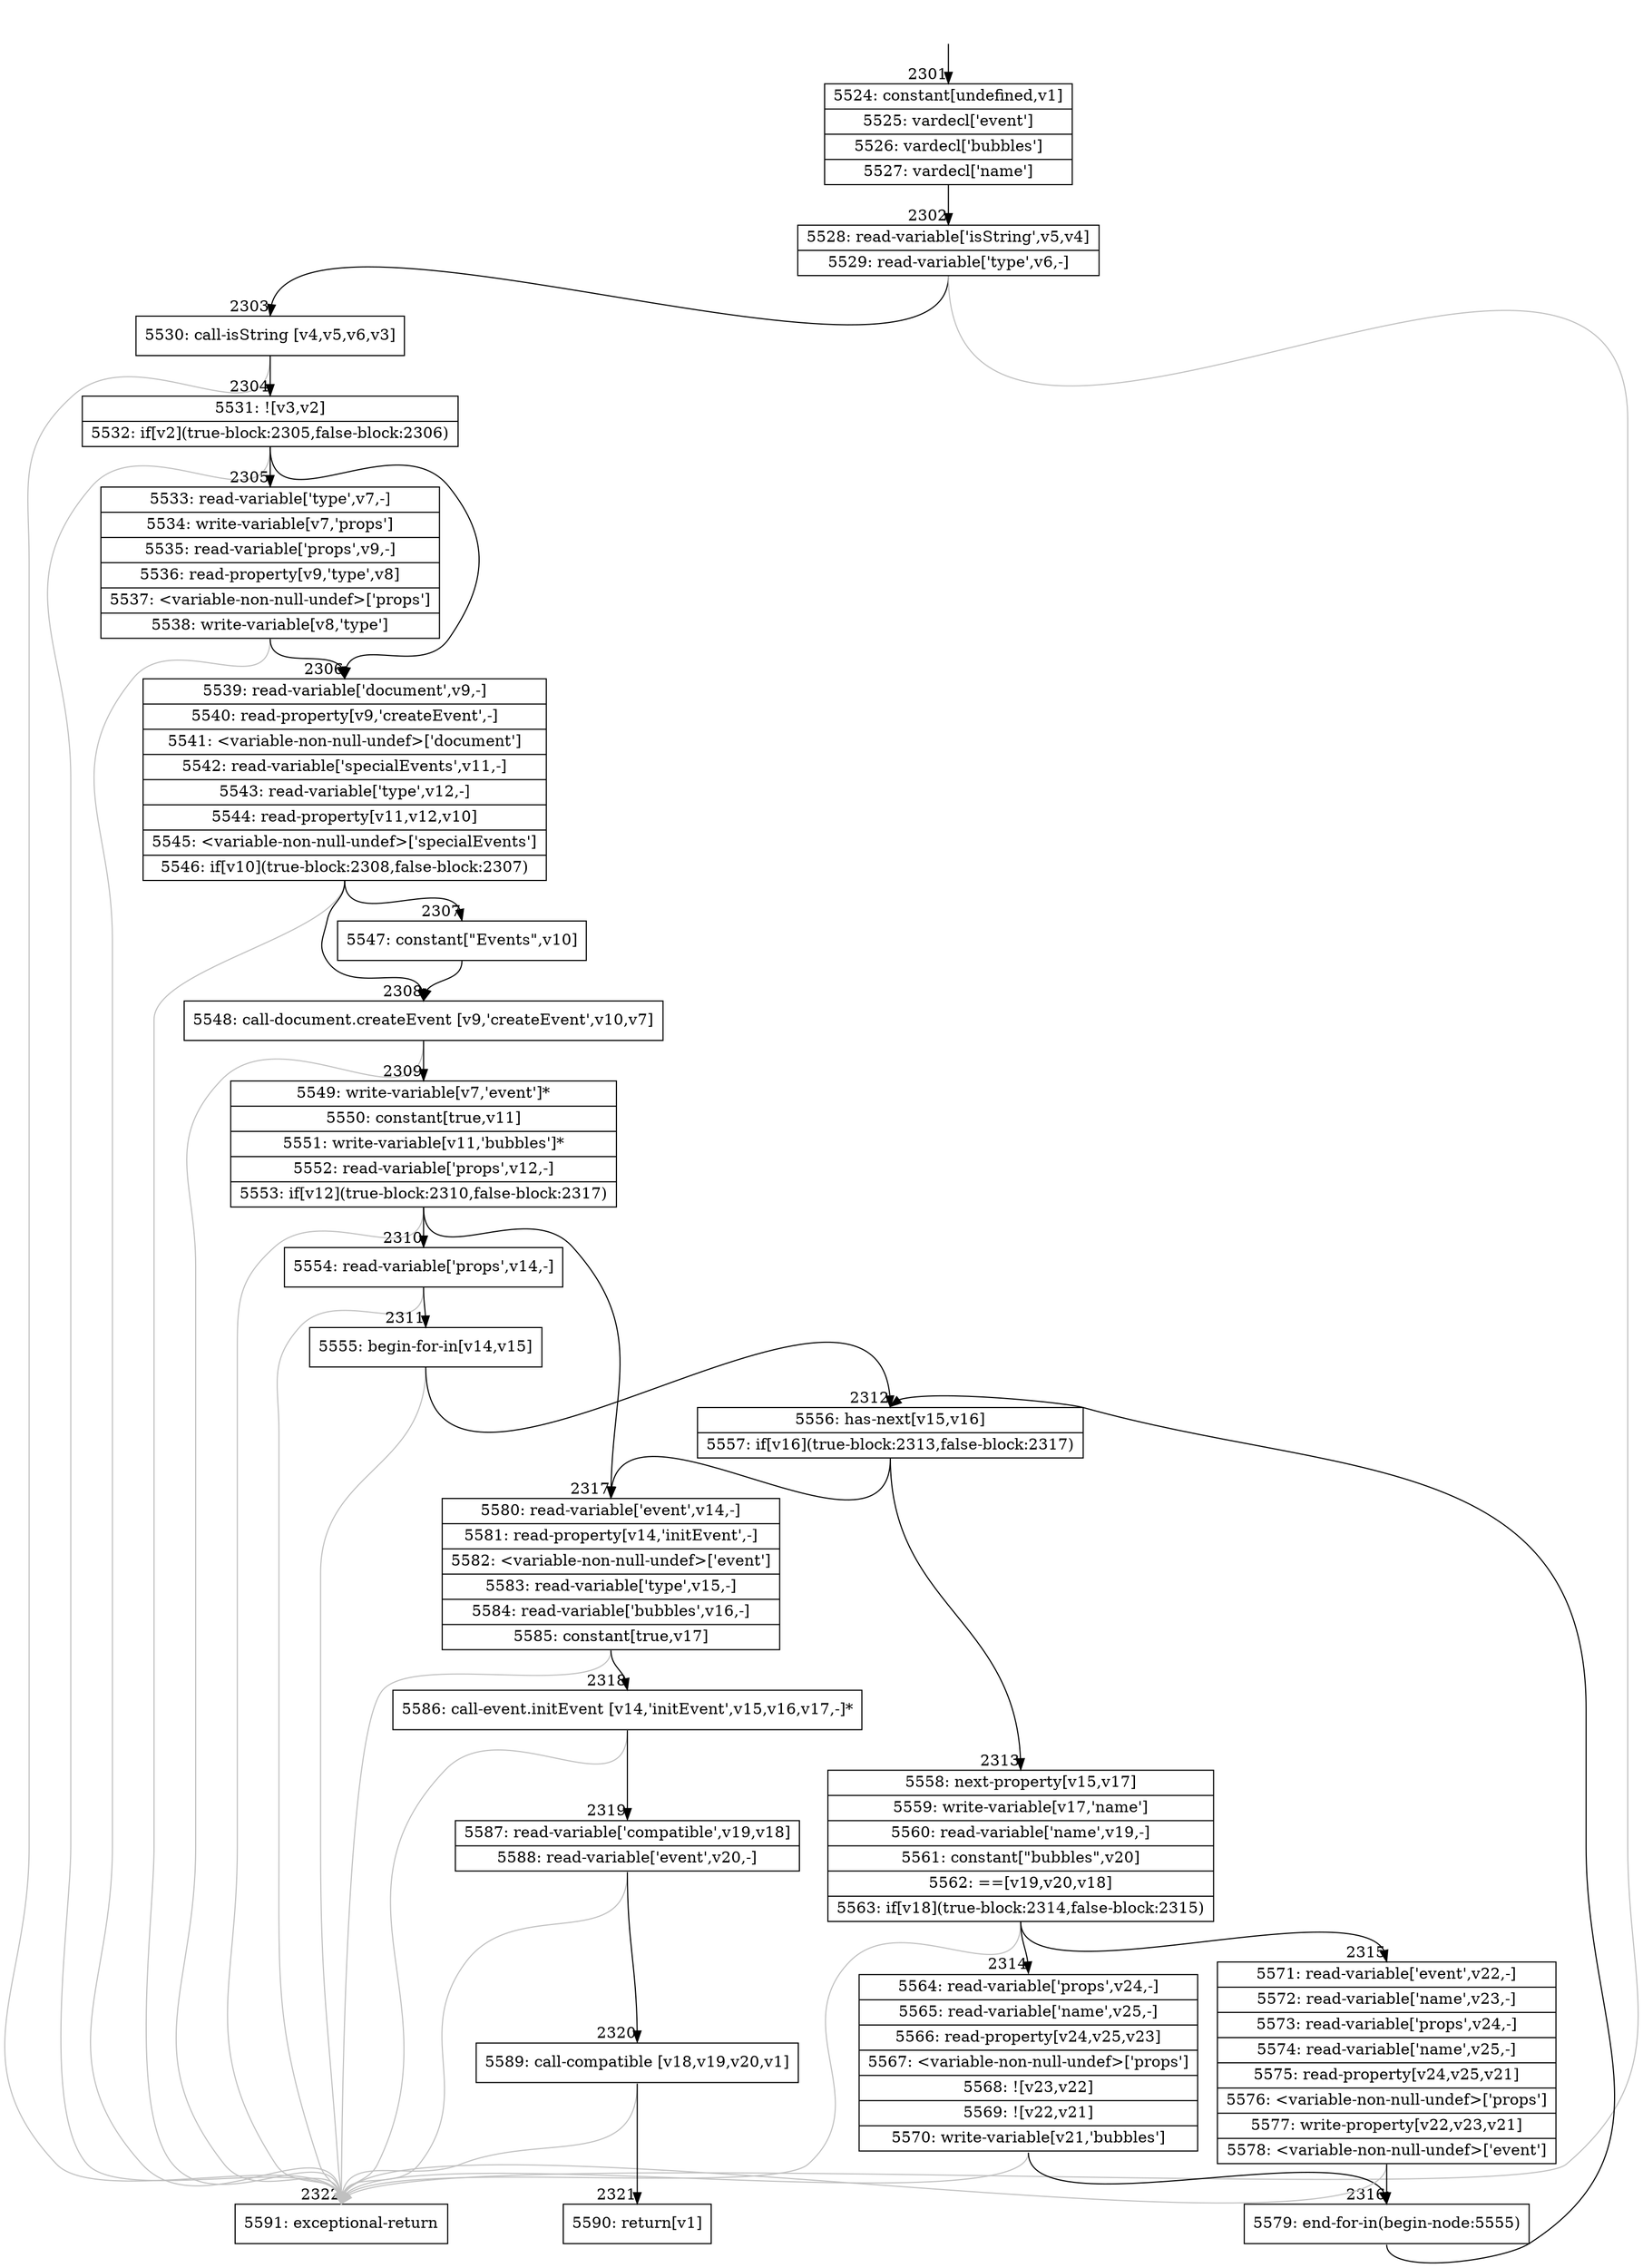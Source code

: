digraph {
rankdir="TD"
BB_entry210[shape=none,label=""];
BB_entry210 -> BB2301 [tailport=s, headport=n, headlabel="    2301"]
BB2301 [shape=record label="{5524: constant[undefined,v1]|5525: vardecl['event']|5526: vardecl['bubbles']|5527: vardecl['name']}" ] 
BB2301 -> BB2302 [tailport=s, headport=n, headlabel="      2302"]
BB2302 [shape=record label="{5528: read-variable['isString',v5,v4]|5529: read-variable['type',v6,-]}" ] 
BB2302 -> BB2303 [tailport=s, headport=n, headlabel="      2303"]
BB2302 -> BB2322 [tailport=s, headport=n, color=gray, headlabel="      2322"]
BB2303 [shape=record label="{5530: call-isString [v4,v5,v6,v3]}" ] 
BB2303 -> BB2304 [tailport=s, headport=n, headlabel="      2304"]
BB2303 -> BB2322 [tailport=s, headport=n, color=gray]
BB2304 [shape=record label="{5531: ![v3,v2]|5532: if[v2](true-block:2305,false-block:2306)}" ] 
BB2304 -> BB2305 [tailport=s, headport=n, headlabel="      2305"]
BB2304 -> BB2306 [tailport=s, headport=n, headlabel="      2306"]
BB2304 -> BB2322 [tailport=s, headport=n, color=gray]
BB2305 [shape=record label="{5533: read-variable['type',v7,-]|5534: write-variable[v7,'props']|5535: read-variable['props',v9,-]|5536: read-property[v9,'type',v8]|5537: \<variable-non-null-undef\>['props']|5538: write-variable[v8,'type']}" ] 
BB2305 -> BB2306 [tailport=s, headport=n]
BB2305 -> BB2322 [tailport=s, headport=n, color=gray]
BB2306 [shape=record label="{5539: read-variable['document',v9,-]|5540: read-property[v9,'createEvent',-]|5541: \<variable-non-null-undef\>['document']|5542: read-variable['specialEvents',v11,-]|5543: read-variable['type',v12,-]|5544: read-property[v11,v12,v10]|5545: \<variable-non-null-undef\>['specialEvents']|5546: if[v10](true-block:2308,false-block:2307)}" ] 
BB2306 -> BB2308 [tailport=s, headport=n, headlabel="      2308"]
BB2306 -> BB2307 [tailport=s, headport=n, headlabel="      2307"]
BB2306 -> BB2322 [tailport=s, headport=n, color=gray]
BB2307 [shape=record label="{5547: constant[\"Events\",v10]}" ] 
BB2307 -> BB2308 [tailport=s, headport=n]
BB2308 [shape=record label="{5548: call-document.createEvent [v9,'createEvent',v10,v7]}" ] 
BB2308 -> BB2309 [tailport=s, headport=n, headlabel="      2309"]
BB2308 -> BB2322 [tailport=s, headport=n, color=gray]
BB2309 [shape=record label="{5549: write-variable[v7,'event']*|5550: constant[true,v11]|5551: write-variable[v11,'bubbles']*|5552: read-variable['props',v12,-]|5553: if[v12](true-block:2310,false-block:2317)}" ] 
BB2309 -> BB2310 [tailport=s, headport=n, headlabel="      2310"]
BB2309 -> BB2317 [tailport=s, headport=n, headlabel="      2317"]
BB2309 -> BB2322 [tailport=s, headport=n, color=gray]
BB2310 [shape=record label="{5554: read-variable['props',v14,-]}" ] 
BB2310 -> BB2311 [tailport=s, headport=n, headlabel="      2311"]
BB2310 -> BB2322 [tailport=s, headport=n, color=gray]
BB2311 [shape=record label="{5555: begin-for-in[v14,v15]}" ] 
BB2311 -> BB2312 [tailport=s, headport=n, headlabel="      2312"]
BB2311 -> BB2322 [tailport=s, headport=n, color=gray]
BB2312 [shape=record label="{5556: has-next[v15,v16]|5557: if[v16](true-block:2313,false-block:2317)}" ] 
BB2312 -> BB2313 [tailport=s, headport=n, headlabel="      2313"]
BB2312 -> BB2317 [tailport=s, headport=n]
BB2313 [shape=record label="{5558: next-property[v15,v17]|5559: write-variable[v17,'name']|5560: read-variable['name',v19,-]|5561: constant[\"bubbles\",v20]|5562: ==[v19,v20,v18]|5563: if[v18](true-block:2314,false-block:2315)}" ] 
BB2313 -> BB2314 [tailport=s, headport=n, headlabel="      2314"]
BB2313 -> BB2315 [tailport=s, headport=n, headlabel="      2315"]
BB2313 -> BB2322 [tailport=s, headport=n, color=gray]
BB2314 [shape=record label="{5564: read-variable['props',v24,-]|5565: read-variable['name',v25,-]|5566: read-property[v24,v25,v23]|5567: \<variable-non-null-undef\>['props']|5568: ![v23,v22]|5569: ![v22,v21]|5570: write-variable[v21,'bubbles']}" ] 
BB2314 -> BB2316 [tailport=s, headport=n, headlabel="      2316"]
BB2314 -> BB2322 [tailport=s, headport=n, color=gray]
BB2315 [shape=record label="{5571: read-variable['event',v22,-]|5572: read-variable['name',v23,-]|5573: read-variable['props',v24,-]|5574: read-variable['name',v25,-]|5575: read-property[v24,v25,v21]|5576: \<variable-non-null-undef\>['props']|5577: write-property[v22,v23,v21]|5578: \<variable-non-null-undef\>['event']}" ] 
BB2315 -> BB2316 [tailport=s, headport=n]
BB2315 -> BB2322 [tailport=s, headport=n, color=gray]
BB2316 [shape=record label="{5579: end-for-in(begin-node:5555)}" ] 
BB2316 -> BB2312 [tailport=s, headport=n]
BB2317 [shape=record label="{5580: read-variable['event',v14,-]|5581: read-property[v14,'initEvent',-]|5582: \<variable-non-null-undef\>['event']|5583: read-variable['type',v15,-]|5584: read-variable['bubbles',v16,-]|5585: constant[true,v17]}" ] 
BB2317 -> BB2318 [tailport=s, headport=n, headlabel="      2318"]
BB2317 -> BB2322 [tailport=s, headport=n, color=gray]
BB2318 [shape=record label="{5586: call-event.initEvent [v14,'initEvent',v15,v16,v17,-]*}" ] 
BB2318 -> BB2319 [tailport=s, headport=n, headlabel="      2319"]
BB2318 -> BB2322 [tailport=s, headport=n, color=gray]
BB2319 [shape=record label="{5587: read-variable['compatible',v19,v18]|5588: read-variable['event',v20,-]}" ] 
BB2319 -> BB2320 [tailport=s, headport=n, headlabel="      2320"]
BB2319 -> BB2322 [tailport=s, headport=n, color=gray]
BB2320 [shape=record label="{5589: call-compatible [v18,v19,v20,v1]}" ] 
BB2320 -> BB2321 [tailport=s, headport=n, headlabel="      2321"]
BB2320 -> BB2322 [tailport=s, headport=n, color=gray]
BB2321 [shape=record label="{5590: return[v1]}" ] 
BB2322 [shape=record label="{5591: exceptional-return}" ] 
//#$~ 1152
}
